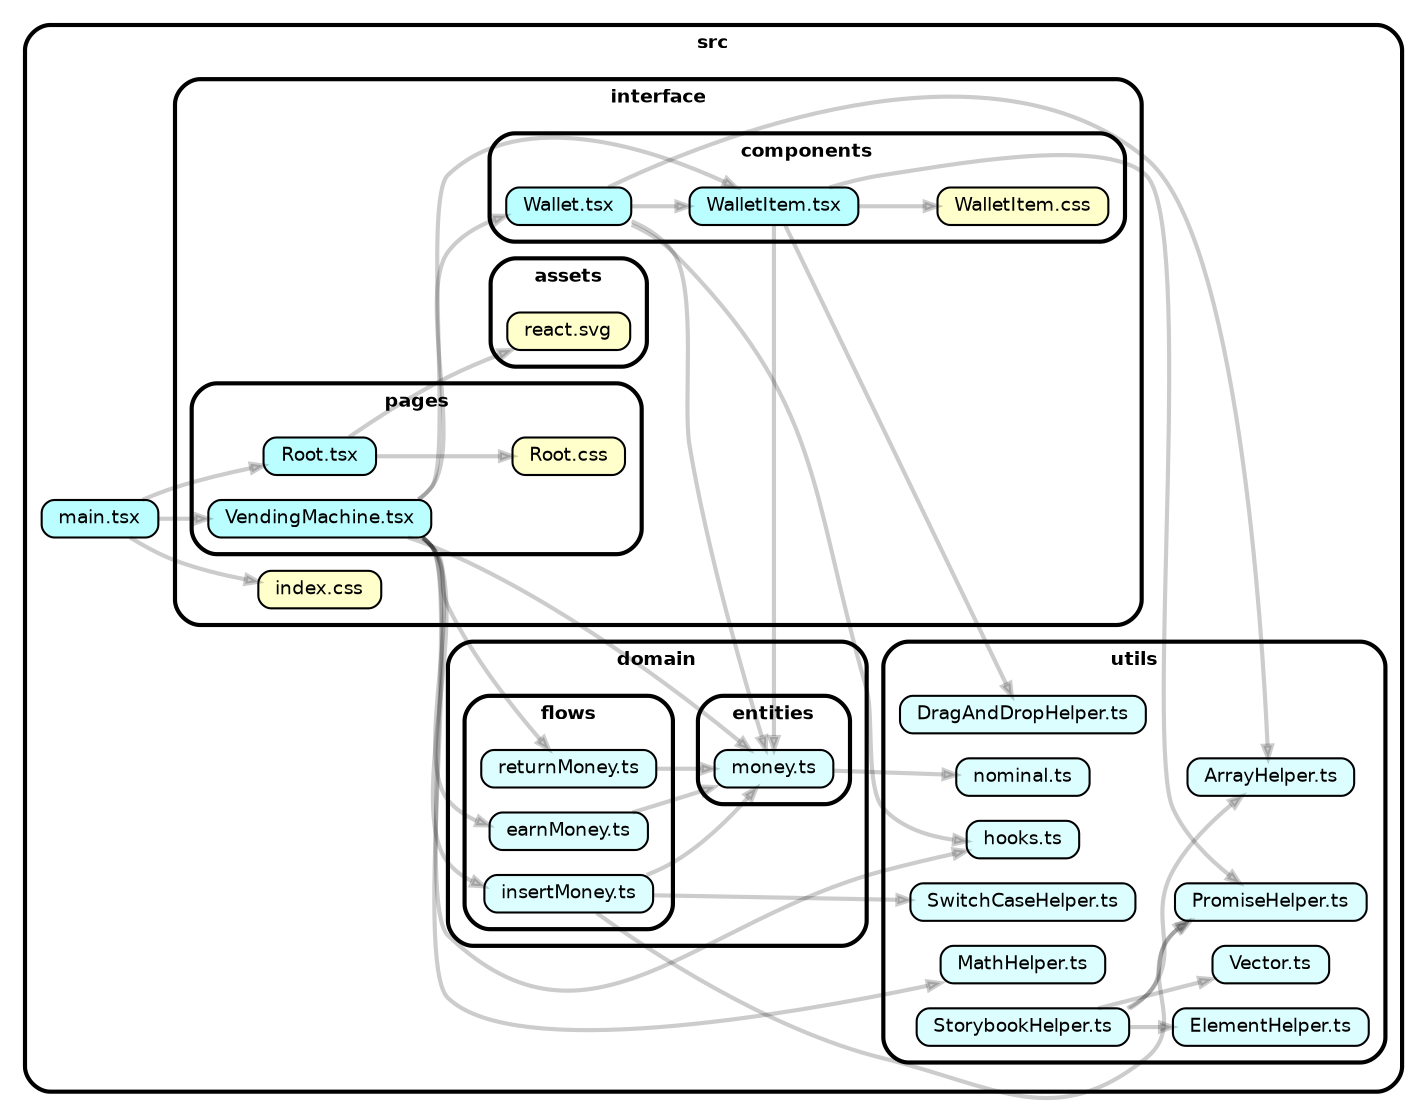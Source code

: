 strict digraph "dependency-cruiser output"{
    rankdir="LR" splines="true" overlap="false" nodesep="0.16" ranksep="0.18" fontname="Helvetica-bold" fontsize="9" style="rounded,bold,filled" fillcolor="#ffffff" compound="true"
    node [shape="box" style="rounded, filled" height="0.2" color="black" fillcolor="#ffffcc" fontcolor="black" fontname="Helvetica" fontsize="9"]
    edge [arrowhead="normal" arrowsize="0.6" penwidth="2.0" color="#00000033" fontname="Helvetica" fontsize="9"]

    subgraph "cluster_src" {label="src" subgraph "cluster_src/domain" {label="domain" subgraph "cluster_src/domain/entities" {label="entities" "src/domain/entities/money.ts" [label=<money.ts> tooltip="money.ts" URL="https://github.com/tkntkn/clean-architecture-vending-machine/blob/main/src/domain/entities/money.ts" fillcolor="#ddfeff"] } } }
    "src/domain/entities/money.ts" -> "src/utils/nominal.ts"
    subgraph "cluster_src" {label="src" subgraph "cluster_src/domain" {label="domain" subgraph "cluster_src/domain/flows" {label="flows" "src/domain/flows/earnMoney.ts" [label=<earnMoney.ts> tooltip="earnMoney.ts" URL="https://github.com/tkntkn/clean-architecture-vending-machine/blob/main/src/domain/flows/earnMoney.ts" fillcolor="#ddfeff"] } } }
    "src/domain/flows/earnMoney.ts" -> "src/domain/entities/money.ts"
    subgraph "cluster_src" {label="src" subgraph "cluster_src/domain" {label="domain" subgraph "cluster_src/domain/flows" {label="flows" "src/domain/flows/insertMoney.ts" [label=<insertMoney.ts> tooltip="insertMoney.ts" URL="https://github.com/tkntkn/clean-architecture-vending-machine/blob/main/src/domain/flows/insertMoney.ts" fillcolor="#ddfeff"] } } }
    "src/domain/flows/insertMoney.ts" -> "src/domain/entities/money.ts"
    "src/domain/flows/insertMoney.ts" -> "src/utils/PromiseHelper.ts"
    "src/domain/flows/insertMoney.ts" -> "src/utils/SwitchCaseHelper.ts"
    subgraph "cluster_src" {label="src" subgraph "cluster_src/domain" {label="domain" subgraph "cluster_src/domain/flows" {label="flows" "src/domain/flows/returnMoney.ts" [label=<returnMoney.ts> tooltip="returnMoney.ts" URL="https://github.com/tkntkn/clean-architecture-vending-machine/blob/main/src/domain/flows/returnMoney.ts" fillcolor="#ddfeff"] } } }
    "src/domain/flows/returnMoney.ts" -> "src/domain/entities/money.ts"
    subgraph "cluster_src" {label="src" subgraph "cluster_src/interface" {label="interface" subgraph "cluster_src/interface/assets" {label="assets" "src/interface/assets/react.svg" [label=<react.svg> tooltip="react.svg" URL="https://github.com/tkntkn/clean-architecture-vending-machine/blob/main/src/interface/assets/react.svg" ] } } }
    subgraph "cluster_src" {label="src" subgraph "cluster_src/interface" {label="interface" subgraph "cluster_src/interface/components" {label="components" "src/interface/components/Wallet.tsx" [label=<Wallet.tsx> tooltip="Wallet.tsx" URL="https://github.com/tkntkn/clean-architecture-vending-machine/blob/main/src/interface/components/Wallet.tsx" fillcolor="#bbfeff"] } } }
    "src/interface/components/Wallet.tsx" -> "src/domain/entities/money.ts"
    "src/interface/components/Wallet.tsx" -> "src/interface/components/WalletItem.tsx"
    "src/interface/components/Wallet.tsx" -> "src/utils/ArrayHelper.ts"
    "src/interface/components/Wallet.tsx" -> "src/utils/hooks.ts"
    subgraph "cluster_src" {label="src" subgraph "cluster_src/interface" {label="interface" subgraph "cluster_src/interface/components" {label="components" "src/interface/components/WalletItem.css" [label=<WalletItem.css> tooltip="WalletItem.css" URL="https://github.com/tkntkn/clean-architecture-vending-machine/blob/main/src/interface/components/WalletItem.css" ] } } }
    subgraph "cluster_src" {label="src" subgraph "cluster_src/interface" {label="interface" subgraph "cluster_src/interface/components" {label="components" "src/interface/components/WalletItem.tsx" [label=<WalletItem.tsx> tooltip="WalletItem.tsx" URL="https://github.com/tkntkn/clean-architecture-vending-machine/blob/main/src/interface/components/WalletItem.tsx" fillcolor="#bbfeff"] } } }
    "src/interface/components/WalletItem.tsx" -> "src/interface/components/WalletItem.css"
    "src/interface/components/WalletItem.tsx" -> "src/domain/entities/money.ts"
    "src/interface/components/WalletItem.tsx" -> "src/utils/DragAndDropHelper.ts"
    "src/interface/components/WalletItem.tsx" -> "src/utils/PromiseHelper.ts"
    subgraph "cluster_src" {label="src" subgraph "cluster_src/interface" {label="interface" "src/interface/index.css" [label=<index.css> tooltip="index.css" URL="https://github.com/tkntkn/clean-architecture-vending-machine/blob/main/src/interface/index.css" ] } }
    subgraph "cluster_src" {label="src" subgraph "cluster_src/interface" {label="interface" subgraph "cluster_src/interface/pages" {label="pages" "src/interface/pages/Root.css" [label=<Root.css> tooltip="Root.css" URL="https://github.com/tkntkn/clean-architecture-vending-machine/blob/main/src/interface/pages/Root.css" ] } } }
    subgraph "cluster_src" {label="src" subgraph "cluster_src/interface" {label="interface" subgraph "cluster_src/interface/pages" {label="pages" "src/interface/pages/Root.tsx" [label=<Root.tsx> tooltip="Root.tsx" URL="https://github.com/tkntkn/clean-architecture-vending-machine/blob/main/src/interface/pages/Root.tsx" fillcolor="#bbfeff"] } } }
    "src/interface/pages/Root.tsx" -> "src/interface/assets/react.svg"
    "src/interface/pages/Root.tsx" -> "src/interface/pages/Root.css"
    subgraph "cluster_src" {label="src" subgraph "cluster_src/interface" {label="interface" subgraph "cluster_src/interface/pages" {label="pages" "src/interface/pages/VendingMachine.tsx" [label=<VendingMachine.tsx> tooltip="VendingMachine.tsx" URL="https://github.com/tkntkn/clean-architecture-vending-machine/blob/main/src/interface/pages/VendingMachine.tsx" fillcolor="#bbfeff"] } } }
    "src/interface/pages/VendingMachine.tsx" -> "src/domain/entities/money.ts"
    "src/interface/pages/VendingMachine.tsx" -> "src/domain/flows/earnMoney.ts"
    "src/interface/pages/VendingMachine.tsx" -> "src/domain/flows/insertMoney.ts"
    "src/interface/pages/VendingMachine.tsx" -> "src/domain/flows/returnMoney.ts"
    "src/interface/pages/VendingMachine.tsx" -> "src/interface/components/Wallet.tsx"
    "src/interface/pages/VendingMachine.tsx" -> "src/interface/components/WalletItem.tsx"
    "src/interface/pages/VendingMachine.tsx" -> "src/utils/hooks.ts"
    "src/interface/pages/VendingMachine.tsx" -> "src/utils/MathHelper.ts"
    subgraph "cluster_src" {label="src" "src/main.tsx" [label=<main.tsx> tooltip="main.tsx" URL="https://github.com/tkntkn/clean-architecture-vending-machine/blob/main/src/main.tsx" fillcolor="#bbfeff"] }
    "src/main.tsx" -> "src/interface/index.css"
    "src/main.tsx" -> "src/interface/pages/Root.tsx"
    "src/main.tsx" -> "src/interface/pages/VendingMachine.tsx"
    subgraph "cluster_src" {label="src" subgraph "cluster_src/utils" {label="utils" "src/utils/ArrayHelper.ts" [label=<ArrayHelper.ts> tooltip="ArrayHelper.ts" URL="https://github.com/tkntkn/clean-architecture-vending-machine/blob/main/src/utils/ArrayHelper.ts" fillcolor="#ddfeff"] } }
    subgraph "cluster_src" {label="src" subgraph "cluster_src/utils" {label="utils" "src/utils/DragAndDropHelper.ts" [label=<DragAndDropHelper.ts> tooltip="DragAndDropHelper.ts" URL="https://github.com/tkntkn/clean-architecture-vending-machine/blob/main/src/utils/DragAndDropHelper.ts" fillcolor="#ddfeff"] } }
    subgraph "cluster_src" {label="src" subgraph "cluster_src/utils" {label="utils" "src/utils/ElementHelper.ts" [label=<ElementHelper.ts> tooltip="ElementHelper.ts" URL="https://github.com/tkntkn/clean-architecture-vending-machine/blob/main/src/utils/ElementHelper.ts" fillcolor="#ddfeff"] } }
    subgraph "cluster_src" {label="src" subgraph "cluster_src/utils" {label="utils" "src/utils/MathHelper.ts" [label=<MathHelper.ts> tooltip="MathHelper.ts" URL="https://github.com/tkntkn/clean-architecture-vending-machine/blob/main/src/utils/MathHelper.ts" fillcolor="#ddfeff"] } }
    subgraph "cluster_src" {label="src" subgraph "cluster_src/utils" {label="utils" "src/utils/PromiseHelper.ts" [label=<PromiseHelper.ts> tooltip="PromiseHelper.ts" URL="https://github.com/tkntkn/clean-architecture-vending-machine/blob/main/src/utils/PromiseHelper.ts" fillcolor="#ddfeff"] } }
    subgraph "cluster_src" {label="src" subgraph "cluster_src/utils" {label="utils" "src/utils/StorybookHelper.ts" [label=<StorybookHelper.ts> tooltip="StorybookHelper.ts" URL="https://github.com/tkntkn/clean-architecture-vending-machine/blob/main/src/utils/StorybookHelper.ts" fillcolor="#ddfeff"] } }
    "src/utils/StorybookHelper.ts" -> "src/utils/ArrayHelper.ts"
    "src/utils/StorybookHelper.ts" -> "src/utils/ElementHelper.ts"
    "src/utils/StorybookHelper.ts" -> "src/utils/PromiseHelper.ts"
    "src/utils/StorybookHelper.ts" -> "src/utils/Vector.ts"
    subgraph "cluster_src" {label="src" subgraph "cluster_src/utils" {label="utils" "src/utils/SwitchCaseHelper.ts" [label=<SwitchCaseHelper.ts> tooltip="SwitchCaseHelper.ts" URL="https://github.com/tkntkn/clean-architecture-vending-machine/blob/main/src/utils/SwitchCaseHelper.ts" fillcolor="#ddfeff"] } }
    subgraph "cluster_src" {label="src" subgraph "cluster_src/utils" {label="utils" "src/utils/Vector.ts" [label=<Vector.ts> tooltip="Vector.ts" URL="https://github.com/tkntkn/clean-architecture-vending-machine/blob/main/src/utils/Vector.ts" fillcolor="#ddfeff"] } }
    subgraph "cluster_src" {label="src" subgraph "cluster_src/utils" {label="utils" "src/utils/hooks.ts" [label=<hooks.ts> tooltip="hooks.ts" URL="https://github.com/tkntkn/clean-architecture-vending-machine/blob/main/src/utils/hooks.ts" fillcolor="#ddfeff"] } }
    subgraph "cluster_src" {label="src" subgraph "cluster_src/utils" {label="utils" "src/utils/nominal.ts" [label=<nominal.ts> tooltip="nominal.ts" URL="https://github.com/tkntkn/clean-architecture-vending-machine/blob/main/src/utils/nominal.ts" fillcolor="#ddfeff"] } }
}

